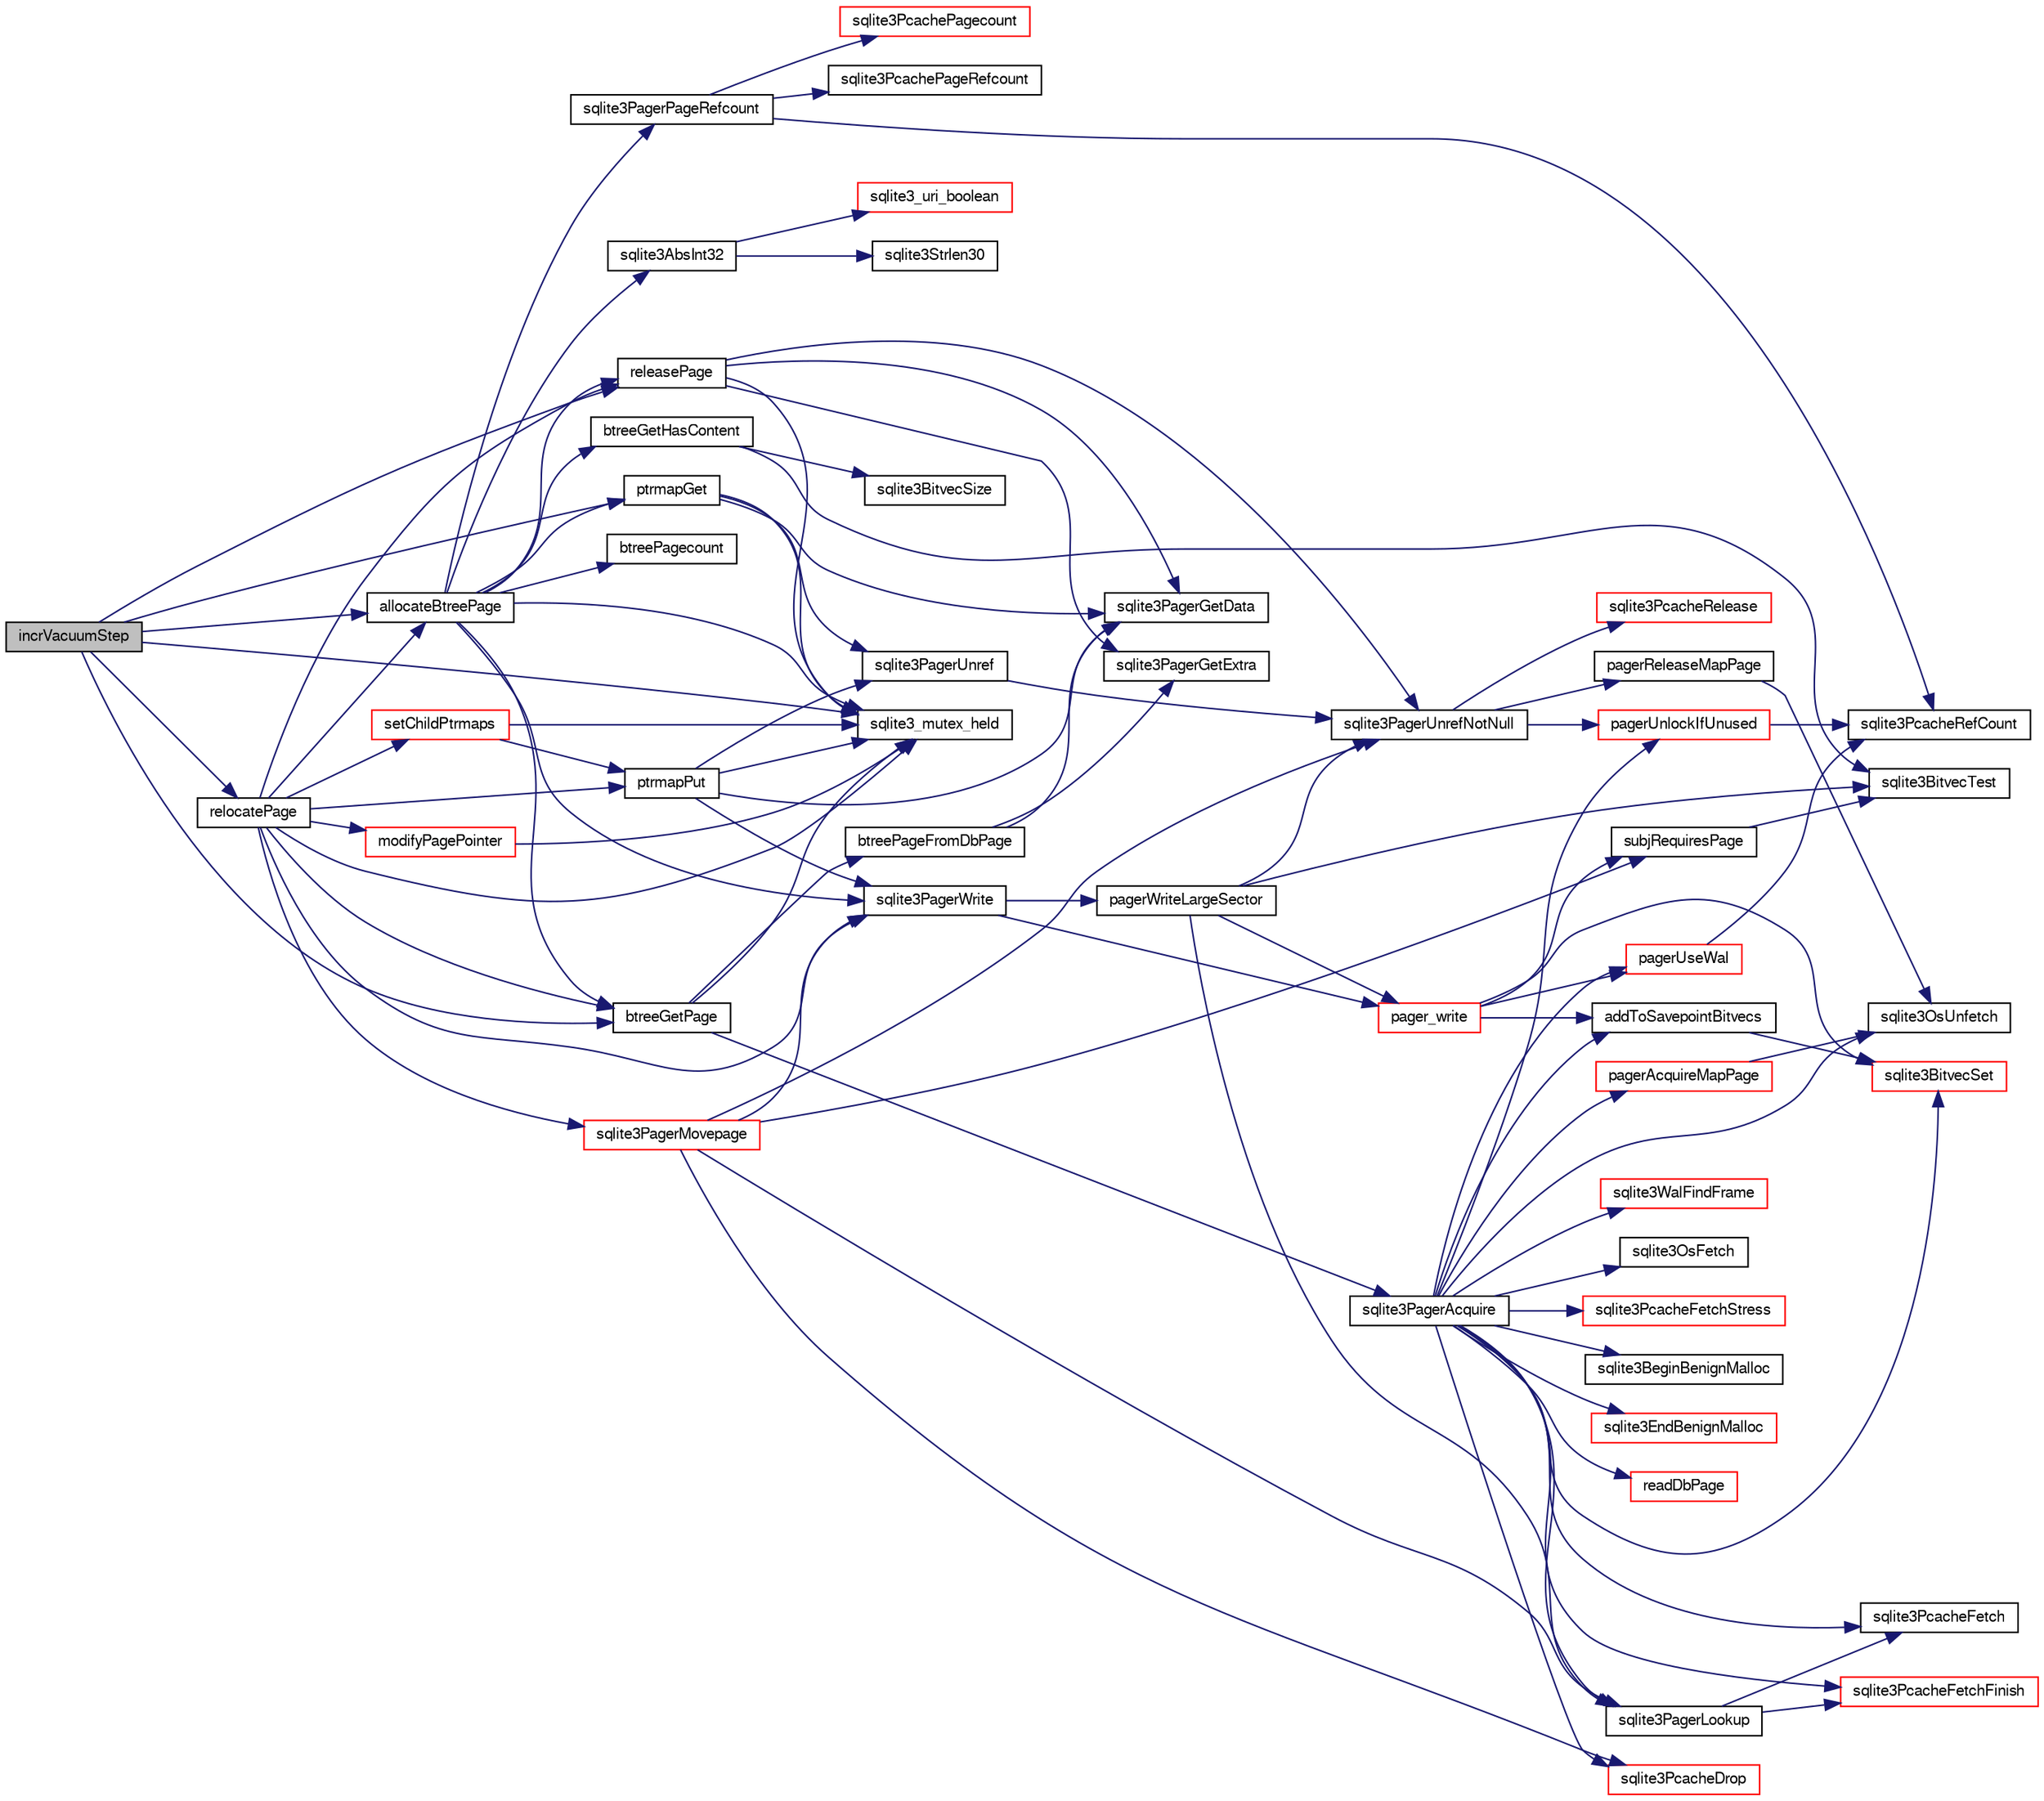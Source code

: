 digraph "incrVacuumStep"
{
  edge [fontname="FreeSans",fontsize="10",labelfontname="FreeSans",labelfontsize="10"];
  node [fontname="FreeSans",fontsize="10",shape=record];
  rankdir="LR";
  Node139947 [label="incrVacuumStep",height=0.2,width=0.4,color="black", fillcolor="grey75", style="filled", fontcolor="black"];
  Node139947 -> Node139948 [color="midnightblue",fontsize="10",style="solid",fontname="FreeSans"];
  Node139948 [label="sqlite3_mutex_held",height=0.2,width=0.4,color="black", fillcolor="white", style="filled",URL="$sqlite3_8c.html#acf77da68932b6bc163c5e68547ecc3e7"];
  Node139947 -> Node139949 [color="midnightblue",fontsize="10",style="solid",fontname="FreeSans"];
  Node139949 [label="ptrmapGet",height=0.2,width=0.4,color="black", fillcolor="white", style="filled",URL="$sqlite3_8c.html#ae91bfd9c1bec807a52a384d2ed01934b"];
  Node139949 -> Node139948 [color="midnightblue",fontsize="10",style="solid",fontname="FreeSans"];
  Node139949 -> Node139950 [color="midnightblue",fontsize="10",style="solid",fontname="FreeSans"];
  Node139950 [label="sqlite3PagerGetData",height=0.2,width=0.4,color="black", fillcolor="white", style="filled",URL="$sqlite3_8c.html#a9dd340e56fb4b7fad4df339595b8d8a2"];
  Node139949 -> Node139951 [color="midnightblue",fontsize="10",style="solid",fontname="FreeSans"];
  Node139951 [label="sqlite3PagerUnref",height=0.2,width=0.4,color="black", fillcolor="white", style="filled",URL="$sqlite3_8c.html#aa9d040b7f24a8a5d99bf96863b52cd15"];
  Node139951 -> Node139952 [color="midnightblue",fontsize="10",style="solid",fontname="FreeSans"];
  Node139952 [label="sqlite3PagerUnrefNotNull",height=0.2,width=0.4,color="black", fillcolor="white", style="filled",URL="$sqlite3_8c.html#a4b314f96f09f5c68c94672e420e31ab9"];
  Node139952 -> Node139953 [color="midnightblue",fontsize="10",style="solid",fontname="FreeSans"];
  Node139953 [label="pagerReleaseMapPage",height=0.2,width=0.4,color="black", fillcolor="white", style="filled",URL="$sqlite3_8c.html#aefa288f9febba49488ab634f8b0d5f6d"];
  Node139953 -> Node139954 [color="midnightblue",fontsize="10",style="solid",fontname="FreeSans"];
  Node139954 [label="sqlite3OsUnfetch",height=0.2,width=0.4,color="black", fillcolor="white", style="filled",URL="$sqlite3_8c.html#abc0da72cb8b8989cf8708b572fe5fef4"];
  Node139952 -> Node139955 [color="midnightblue",fontsize="10",style="solid",fontname="FreeSans"];
  Node139955 [label="sqlite3PcacheRelease",height=0.2,width=0.4,color="red", fillcolor="white", style="filled",URL="$sqlite3_8c.html#ad07fc7a8130ad1e77861f345084b1b83"];
  Node139952 -> Node139958 [color="midnightblue",fontsize="10",style="solid",fontname="FreeSans"];
  Node139958 [label="pagerUnlockIfUnused",height=0.2,width=0.4,color="red", fillcolor="white", style="filled",URL="$sqlite3_8c.html#abf547f4276efb6f10262f7fde1e4d065"];
  Node139958 -> Node139959 [color="midnightblue",fontsize="10",style="solid",fontname="FreeSans"];
  Node139959 [label="sqlite3PcacheRefCount",height=0.2,width=0.4,color="black", fillcolor="white", style="filled",URL="$sqlite3_8c.html#adee2536d23ec9628e0883ccab03b3429"];
  Node139947 -> Node140365 [color="midnightblue",fontsize="10",style="solid",fontname="FreeSans"];
  Node140365 [label="allocateBtreePage",height=0.2,width=0.4,color="black", fillcolor="white", style="filled",URL="$sqlite3_8c.html#ae84ce1103eabfe9455a6a59e6cec4a33"];
  Node140365 -> Node139948 [color="midnightblue",fontsize="10",style="solid",fontname="FreeSans"];
  Node140365 -> Node140332 [color="midnightblue",fontsize="10",style="solid",fontname="FreeSans"];
  Node140332 [label="btreePagecount",height=0.2,width=0.4,color="black", fillcolor="white", style="filled",URL="$sqlite3_8c.html#a9cc4ac11752c088db89d551ec1495a15"];
  Node140365 -> Node139949 [color="midnightblue",fontsize="10",style="solid",fontname="FreeSans"];
  Node140365 -> Node140309 [color="midnightblue",fontsize="10",style="solid",fontname="FreeSans"];
  Node140309 [label="sqlite3PagerWrite",height=0.2,width=0.4,color="black", fillcolor="white", style="filled",URL="$sqlite3_8c.html#ad4b8aee028ee99575b0748b299e04ed0"];
  Node140309 -> Node140310 [color="midnightblue",fontsize="10",style="solid",fontname="FreeSans"];
  Node140310 [label="pagerWriteLargeSector",height=0.2,width=0.4,color="black", fillcolor="white", style="filled",URL="$sqlite3_8c.html#a06334f0cc1c2dc95ffe29c2359928b92"];
  Node140310 -> Node140280 [color="midnightblue",fontsize="10",style="solid",fontname="FreeSans"];
  Node140280 [label="sqlite3BitvecTest",height=0.2,width=0.4,color="black", fillcolor="white", style="filled",URL="$sqlite3_8c.html#ab08693a5ff8d1b759eb50dc307ee910f"];
  Node140310 -> Node140311 [color="midnightblue",fontsize="10",style="solid",fontname="FreeSans"];
  Node140311 [label="pager_write",height=0.2,width=0.4,color="red", fillcolor="white", style="filled",URL="$sqlite3_8c.html#aa5dbf1a9dcccf0aa140b04b81325517f"];
  Node140311 -> Node140323 [color="midnightblue",fontsize="10",style="solid",fontname="FreeSans"];
  Node140323 [label="subjRequiresPage",height=0.2,width=0.4,color="black", fillcolor="white", style="filled",URL="$sqlite3_8c.html#a8c8d460aa8cc7cb907b2e04844aaba86"];
  Node140323 -> Node140280 [color="midnightblue",fontsize="10",style="solid",fontname="FreeSans"];
  Node140311 -> Node139963 [color="midnightblue",fontsize="10",style="solid",fontname="FreeSans"];
  Node139963 [label="pagerUseWal",height=0.2,width=0.4,color="red", fillcolor="white", style="filled",URL="$sqlite3_8c.html#a31def80bfe1de9284d635ba190a5eb68"];
  Node139963 -> Node139959 [color="midnightblue",fontsize="10",style="solid",fontname="FreeSans"];
  Node140311 -> Node140282 [color="midnightblue",fontsize="10",style="solid",fontname="FreeSans"];
  Node140282 [label="sqlite3BitvecSet",height=0.2,width=0.4,color="red", fillcolor="white", style="filled",URL="$sqlite3_8c.html#a1f3c6d64d5d889e451d6725b1eb458be"];
  Node140311 -> Node140325 [color="midnightblue",fontsize="10",style="solid",fontname="FreeSans"];
  Node140325 [label="addToSavepointBitvecs",height=0.2,width=0.4,color="black", fillcolor="white", style="filled",URL="$sqlite3_8c.html#aa2e9bb02bb6975d83ec875f0792792f0"];
  Node140325 -> Node140282 [color="midnightblue",fontsize="10",style="solid",fontname="FreeSans"];
  Node140310 -> Node139952 [color="midnightblue",fontsize="10",style="solid",fontname="FreeSans"];
  Node140310 -> Node140263 [color="midnightblue",fontsize="10",style="solid",fontname="FreeSans"];
  Node140263 [label="sqlite3PagerLookup",height=0.2,width=0.4,color="black", fillcolor="white", style="filled",URL="$sqlite3_8c.html#a1252ec03814f64eed236cfb21094cafd"];
  Node140263 -> Node140264 [color="midnightblue",fontsize="10",style="solid",fontname="FreeSans"];
  Node140264 [label="sqlite3PcacheFetch",height=0.2,width=0.4,color="black", fillcolor="white", style="filled",URL="$sqlite3_8c.html#a51a10151c5ec2c1c9e6fd615e95a3450"];
  Node140263 -> Node140265 [color="midnightblue",fontsize="10",style="solid",fontname="FreeSans"];
  Node140265 [label="sqlite3PcacheFetchFinish",height=0.2,width=0.4,color="red", fillcolor="white", style="filled",URL="$sqlite3_8c.html#a21f330cb082d63a111f64257e823a4b1"];
  Node140309 -> Node140311 [color="midnightblue",fontsize="10",style="solid",fontname="FreeSans"];
  Node140365 -> Node140366 [color="midnightblue",fontsize="10",style="solid",fontname="FreeSans"];
  Node140366 [label="btreeGetPage",height=0.2,width=0.4,color="black", fillcolor="white", style="filled",URL="$sqlite3_8c.html#ac59679e30ceb0190614fbd19a7feb6de"];
  Node140366 -> Node139948 [color="midnightblue",fontsize="10",style="solid",fontname="FreeSans"];
  Node140366 -> Node140333 [color="midnightblue",fontsize="10",style="solid",fontname="FreeSans"];
  Node140333 [label="sqlite3PagerAcquire",height=0.2,width=0.4,color="black", fillcolor="white", style="filled",URL="$sqlite3_8c.html#a22a53daafd2bd778cda390312651f994"];
  Node140333 -> Node139963 [color="midnightblue",fontsize="10",style="solid",fontname="FreeSans"];
  Node140333 -> Node140269 [color="midnightblue",fontsize="10",style="solid",fontname="FreeSans"];
  Node140269 [label="sqlite3WalFindFrame",height=0.2,width=0.4,color="red", fillcolor="white", style="filled",URL="$sqlite3_8c.html#a70d73def3adcc264f500a63178742708"];
  Node140333 -> Node140259 [color="midnightblue",fontsize="10",style="solid",fontname="FreeSans"];
  Node140259 [label="sqlite3OsFetch",height=0.2,width=0.4,color="black", fillcolor="white", style="filled",URL="$sqlite3_8c.html#ab5b9137b375d5d8a8c216a644056cba7"];
  Node140333 -> Node140263 [color="midnightblue",fontsize="10",style="solid",fontname="FreeSans"];
  Node140333 -> Node140334 [color="midnightblue",fontsize="10",style="solid",fontname="FreeSans"];
  Node140334 [label="pagerAcquireMapPage",height=0.2,width=0.4,color="red", fillcolor="white", style="filled",URL="$sqlite3_8c.html#affc12640bbd7572ae41f1943f3b8bb3b"];
  Node140334 -> Node139954 [color="midnightblue",fontsize="10",style="solid",fontname="FreeSans"];
  Node140333 -> Node139954 [color="midnightblue",fontsize="10",style="solid",fontname="FreeSans"];
  Node140333 -> Node140264 [color="midnightblue",fontsize="10",style="solid",fontname="FreeSans"];
  Node140333 -> Node140335 [color="midnightblue",fontsize="10",style="solid",fontname="FreeSans"];
  Node140335 [label="sqlite3PcacheFetchStress",height=0.2,width=0.4,color="red", fillcolor="white", style="filled",URL="$sqlite3_8c.html#a83644ab4d77e1649ae5336b659edb351"];
  Node140333 -> Node140265 [color="midnightblue",fontsize="10",style="solid",fontname="FreeSans"];
  Node140333 -> Node139961 [color="midnightblue",fontsize="10",style="solid",fontname="FreeSans"];
  Node139961 [label="sqlite3BeginBenignMalloc",height=0.2,width=0.4,color="black", fillcolor="white", style="filled",URL="$sqlite3_8c.html#a3344c0e2b1b6df701a1cb326602fac14"];
  Node140333 -> Node140282 [color="midnightblue",fontsize="10",style="solid",fontname="FreeSans"];
  Node140333 -> Node140325 [color="midnightblue",fontsize="10",style="solid",fontname="FreeSans"];
  Node140333 -> Node140038 [color="midnightblue",fontsize="10",style="solid",fontname="FreeSans"];
  Node140038 [label="sqlite3EndBenignMalloc",height=0.2,width=0.4,color="red", fillcolor="white", style="filled",URL="$sqlite3_8c.html#a4582127cc64d483dc66c7acf9d8d8fbb"];
  Node140333 -> Node140270 [color="midnightblue",fontsize="10",style="solid",fontname="FreeSans"];
  Node140270 [label="readDbPage",height=0.2,width=0.4,color="red", fillcolor="white", style="filled",URL="$sqlite3_8c.html#a1c4cca64dd97dda37d9be9cac94941a0"];
  Node140333 -> Node140268 [color="midnightblue",fontsize="10",style="solid",fontname="FreeSans"];
  Node140268 [label="sqlite3PcacheDrop",height=0.2,width=0.4,color="red", fillcolor="white", style="filled",URL="$sqlite3_8c.html#a78667811e7a2a7e75117cd6ec9cf6486"];
  Node140333 -> Node139958 [color="midnightblue",fontsize="10",style="solid",fontname="FreeSans"];
  Node140366 -> Node140367 [color="midnightblue",fontsize="10",style="solid",fontname="FreeSans"];
  Node140367 [label="btreePageFromDbPage",height=0.2,width=0.4,color="black", fillcolor="white", style="filled",URL="$sqlite3_8c.html#a148c0bf09d4ef14a49e0e7a2c0506c80"];
  Node140367 -> Node140329 [color="midnightblue",fontsize="10",style="solid",fontname="FreeSans"];
  Node140329 [label="sqlite3PagerGetExtra",height=0.2,width=0.4,color="black", fillcolor="white", style="filled",URL="$sqlite3_8c.html#a48e879a6d20f06f27390973ab8d59bd7"];
  Node140367 -> Node139950 [color="midnightblue",fontsize="10",style="solid",fontname="FreeSans"];
  Node140365 -> Node140368 [color="midnightblue",fontsize="10",style="solid",fontname="FreeSans"];
  Node140368 [label="releasePage",height=0.2,width=0.4,color="black", fillcolor="white", style="filled",URL="$sqlite3_8c.html#a92c6fb14f9bcf117440c35116c26d6c4"];
  Node140368 -> Node140329 [color="midnightblue",fontsize="10",style="solid",fontname="FreeSans"];
  Node140368 -> Node139950 [color="midnightblue",fontsize="10",style="solid",fontname="FreeSans"];
  Node140368 -> Node139948 [color="midnightblue",fontsize="10",style="solid",fontname="FreeSans"];
  Node140368 -> Node139952 [color="midnightblue",fontsize="10",style="solid",fontname="FreeSans"];
  Node140365 -> Node140369 [color="midnightblue",fontsize="10",style="solid",fontname="FreeSans"];
  Node140369 [label="sqlite3AbsInt32",height=0.2,width=0.4,color="black", fillcolor="white", style="filled",URL="$sqlite3_8c.html#a8fdd09f2c6e36df943b6b6092ac0dcbf"];
  Node140369 -> Node140370 [color="midnightblue",fontsize="10",style="solid",fontname="FreeSans"];
  Node140370 [label="sqlite3_uri_boolean",height=0.2,width=0.4,color="red", fillcolor="white", style="filled",URL="$sqlite3_8c.html#a1124cc9034bdbc616bb6d54455a4110f"];
  Node140369 -> Node140051 [color="midnightblue",fontsize="10",style="solid",fontname="FreeSans"];
  Node140051 [label="sqlite3Strlen30",height=0.2,width=0.4,color="black", fillcolor="white", style="filled",URL="$sqlite3_8c.html#a3dcd80ba41f1a308193dee74857b62a7"];
  Node140365 -> Node140377 [color="midnightblue",fontsize="10",style="solid",fontname="FreeSans"];
  Node140377 [label="btreeGetHasContent",height=0.2,width=0.4,color="black", fillcolor="white", style="filled",URL="$sqlite3_8c.html#a1ebd60bdf9e0181818da4eff654b1a26"];
  Node140377 -> Node140378 [color="midnightblue",fontsize="10",style="solid",fontname="FreeSans"];
  Node140378 [label="sqlite3BitvecSize",height=0.2,width=0.4,color="black", fillcolor="white", style="filled",URL="$sqlite3_8c.html#a7560bae9996565b0d984916bb0a4b448"];
  Node140377 -> Node140280 [color="midnightblue",fontsize="10",style="solid",fontname="FreeSans"];
  Node140365 -> Node140379 [color="midnightblue",fontsize="10",style="solid",fontname="FreeSans"];
  Node140379 [label="sqlite3PagerPageRefcount",height=0.2,width=0.4,color="black", fillcolor="white", style="filled",URL="$sqlite3_8c.html#a02362e6744d4431e328d760bef635a19"];
  Node140379 -> Node140267 [color="midnightblue",fontsize="10",style="solid",fontname="FreeSans"];
  Node140267 [label="sqlite3PcachePageRefcount",height=0.2,width=0.4,color="black", fillcolor="white", style="filled",URL="$sqlite3_8c.html#a4010b85eb18d6cc834f0f9ced4f6a274"];
  Node140379 -> Node139959 [color="midnightblue",fontsize="10",style="solid",fontname="FreeSans"];
  Node140379 -> Node140380 [color="midnightblue",fontsize="10",style="solid",fontname="FreeSans"];
  Node140380 [label="sqlite3PcachePagecount",height=0.2,width=0.4,color="red", fillcolor="white", style="filled",URL="$sqlite3_8c.html#a5d5e74b7acdd0ab46b5caaea93b9b8d4"];
  Node139947 -> Node140368 [color="midnightblue",fontsize="10",style="solid",fontname="FreeSans"];
  Node139947 -> Node140366 [color="midnightblue",fontsize="10",style="solid",fontname="FreeSans"];
  Node139947 -> Node140381 [color="midnightblue",fontsize="10",style="solid",fontname="FreeSans"];
  Node140381 [label="relocatePage",height=0.2,width=0.4,color="black", fillcolor="white", style="filled",URL="$sqlite3_8c.html#af8fb5934ff87b02845c89350c57fd2bc"];
  Node140381 -> Node139948 [color="midnightblue",fontsize="10",style="solid",fontname="FreeSans"];
  Node140381 -> Node140382 [color="midnightblue",fontsize="10",style="solid",fontname="FreeSans"];
  Node140382 [label="sqlite3PagerMovepage",height=0.2,width=0.4,color="red", fillcolor="white", style="filled",URL="$sqlite3_8c.html#a8cdedc7a185709301f12c4d7b305aa1e"];
  Node140382 -> Node140309 [color="midnightblue",fontsize="10",style="solid",fontname="FreeSans"];
  Node140382 -> Node140323 [color="midnightblue",fontsize="10",style="solid",fontname="FreeSans"];
  Node140382 -> Node140263 [color="midnightblue",fontsize="10",style="solid",fontname="FreeSans"];
  Node140382 -> Node140268 [color="midnightblue",fontsize="10",style="solid",fontname="FreeSans"];
  Node140382 -> Node139952 [color="midnightblue",fontsize="10",style="solid",fontname="FreeSans"];
  Node140381 -> Node140385 [color="midnightblue",fontsize="10",style="solid",fontname="FreeSans"];
  Node140385 [label="setChildPtrmaps",height=0.2,width=0.4,color="red", fillcolor="white", style="filled",URL="$sqlite3_8c.html#adf2ff6d11495ca47f88ace93f5be9d91"];
  Node140385 -> Node139948 [color="midnightblue",fontsize="10",style="solid",fontname="FreeSans"];
  Node140385 -> Node140391 [color="midnightblue",fontsize="10",style="solid",fontname="FreeSans"];
  Node140391 [label="ptrmapPut",height=0.2,width=0.4,color="black", fillcolor="white", style="filled",URL="$sqlite3_8c.html#ac16fbe55892f29324ac5d09957374ed0"];
  Node140391 -> Node139948 [color="midnightblue",fontsize="10",style="solid",fontname="FreeSans"];
  Node140391 -> Node139950 [color="midnightblue",fontsize="10",style="solid",fontname="FreeSans"];
  Node140391 -> Node140309 [color="midnightblue",fontsize="10",style="solid",fontname="FreeSans"];
  Node140391 -> Node139951 [color="midnightblue",fontsize="10",style="solid",fontname="FreeSans"];
  Node140381 -> Node140391 [color="midnightblue",fontsize="10",style="solid",fontname="FreeSans"];
  Node140381 -> Node140366 [color="midnightblue",fontsize="10",style="solid",fontname="FreeSans"];
  Node140381 -> Node140309 [color="midnightblue",fontsize="10",style="solid",fontname="FreeSans"];
  Node140381 -> Node140368 [color="midnightblue",fontsize="10",style="solid",fontname="FreeSans"];
  Node140381 -> Node140392 [color="midnightblue",fontsize="10",style="solid",fontname="FreeSans"];
  Node140392 [label="modifyPagePointer",height=0.2,width=0.4,color="red", fillcolor="white", style="filled",URL="$sqlite3_8c.html#acc82754cf975b3a8033b396d86f1045a"];
  Node140392 -> Node139948 [color="midnightblue",fontsize="10",style="solid",fontname="FreeSans"];
  Node140381 -> Node140365 [color="midnightblue",fontsize="10",style="solid",fontname="FreeSans"];
}

